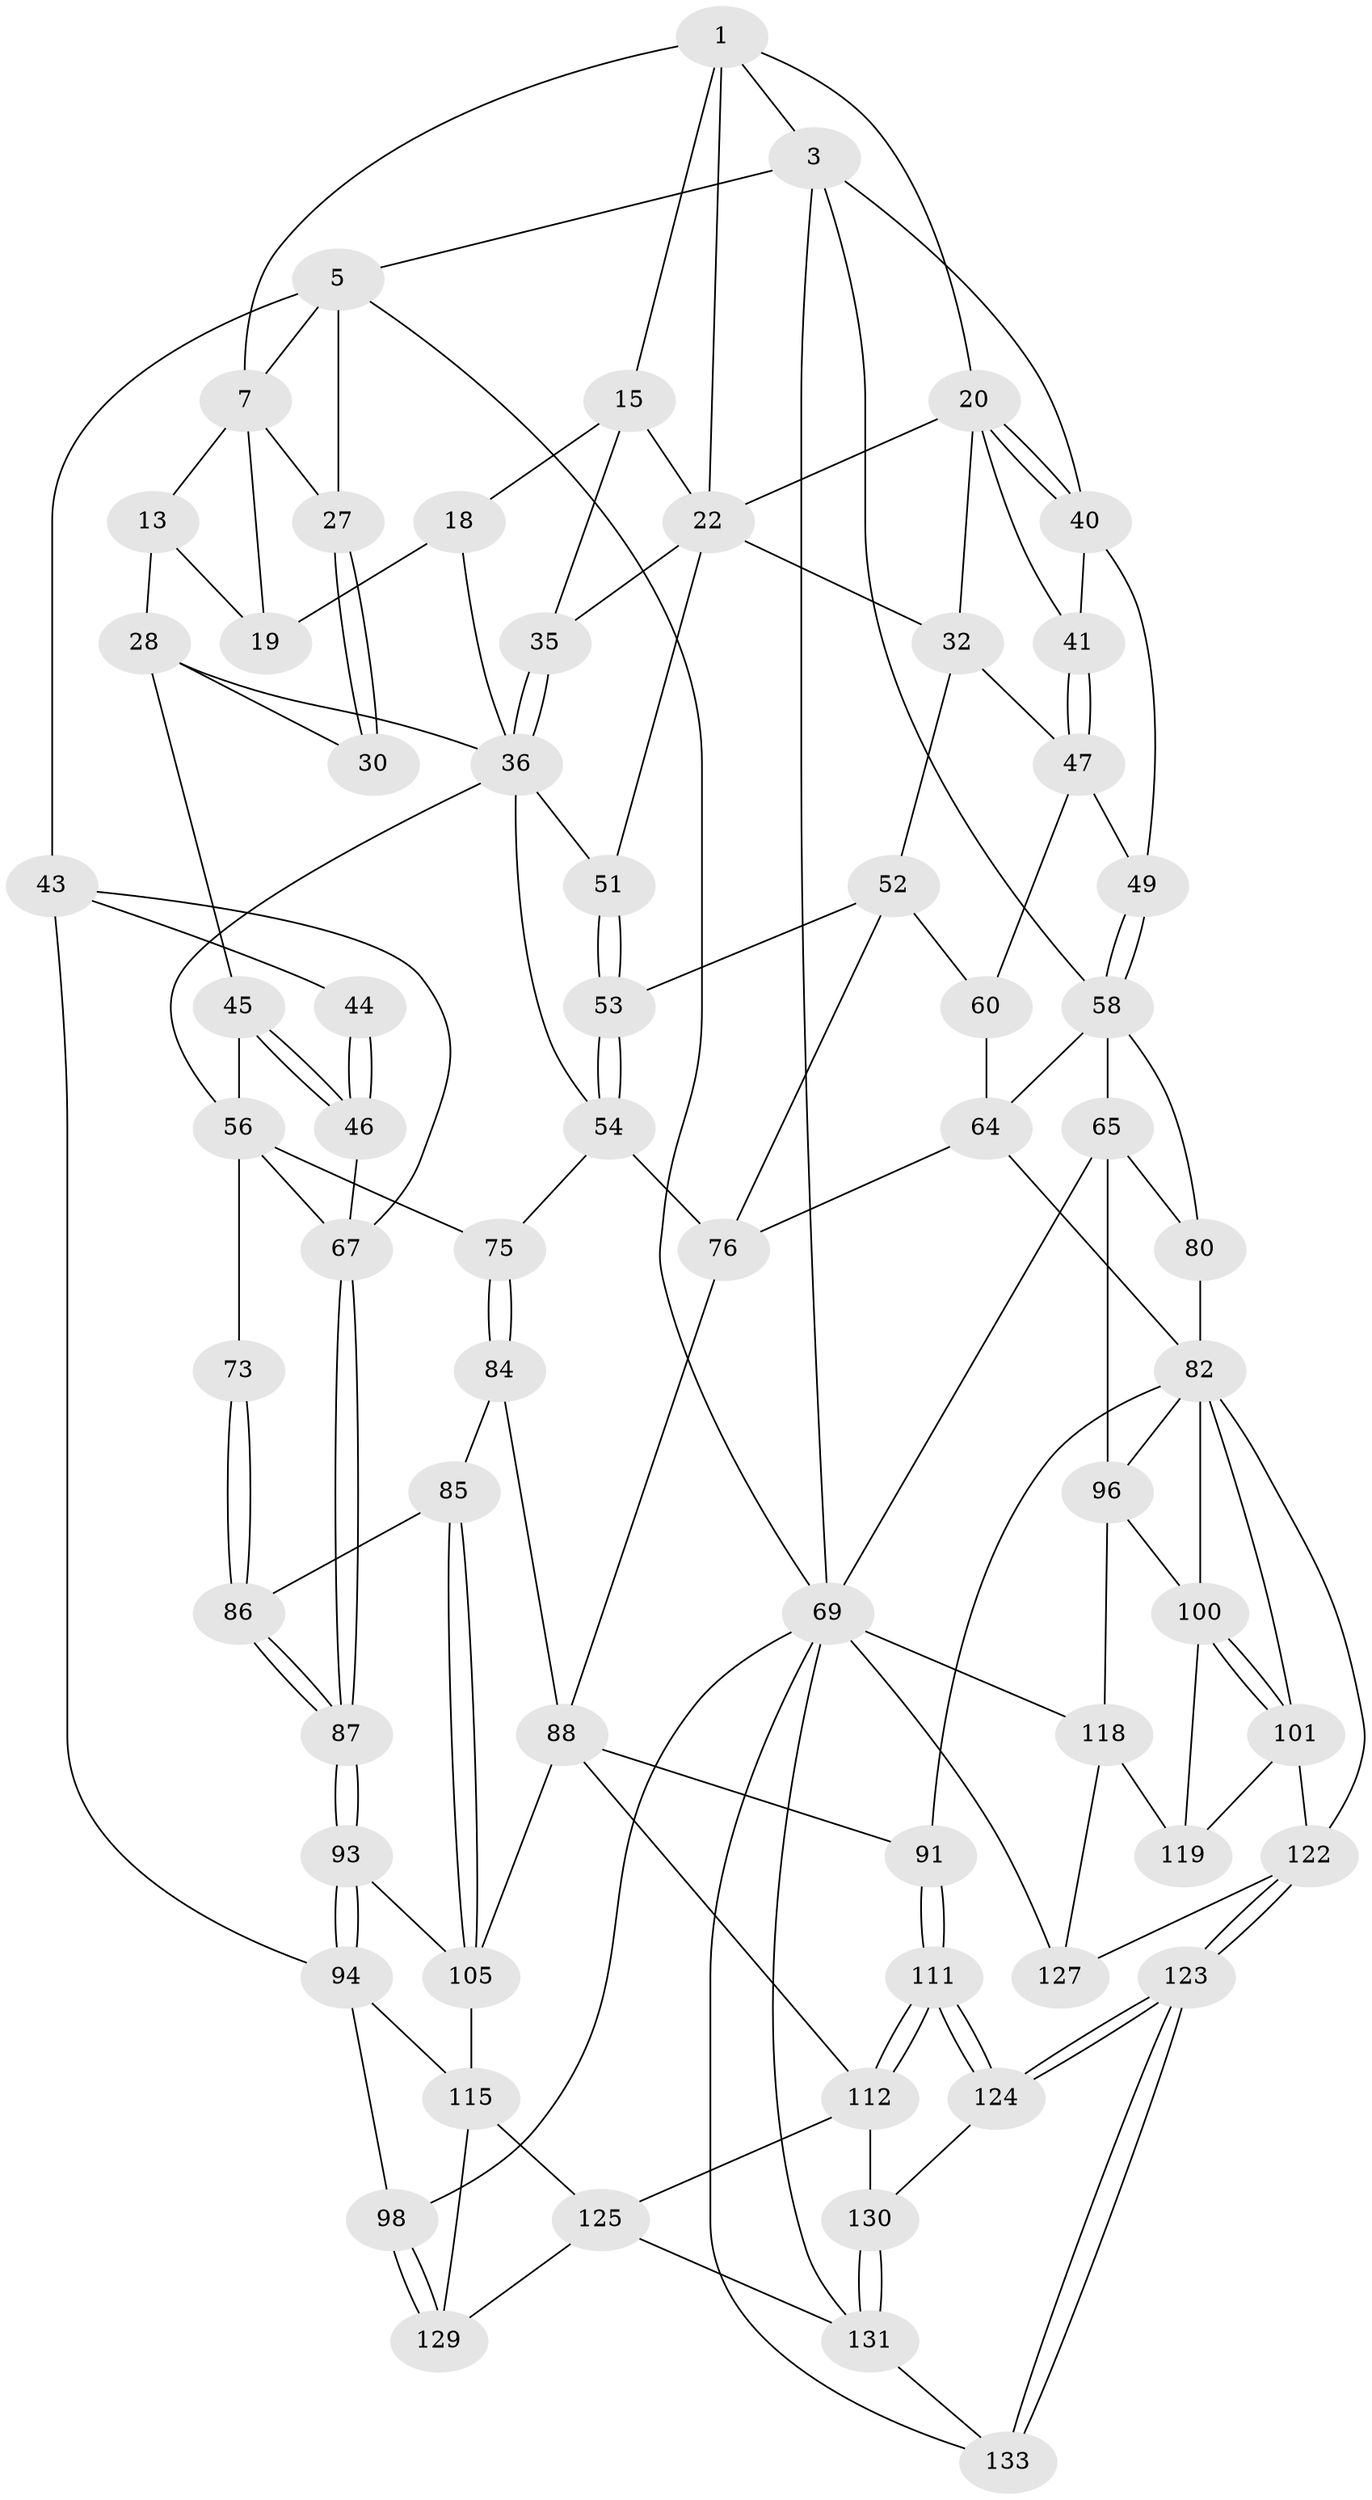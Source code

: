 // original degree distribution, {3: 0.022388059701492536, 4: 0.2537313432835821, 6: 0.2537313432835821, 5: 0.4701492537313433}
// Generated by graph-tools (version 1.1) at 2025/28/03/15/25 16:28:08]
// undirected, 67 vertices, 151 edges
graph export_dot {
graph [start="1"]
  node [color=gray90,style=filled];
  1 [pos="+0.6896489722489837+0",super="+2+10"];
  3 [pos="+1+0",super="+4"];
  5 [pos="+0+0",super="+6"];
  7 [pos="+0.019911532892452996+0",super="+14+8"];
  13 [pos="+0.16922455492054891+0.14581000054306092",super="+26"];
  15 [pos="+0.502391791149048+0.07900595461968443",super="+16"];
  18 [pos="+0.34676123588060925+0.1407395442599453",super="+34"];
  19 [pos="+0.32471926877025553+0.09549679591836684",super="+25"];
  20 [pos="+0.6962753874427965+0.14261821614069975",super="+21"];
  22 [pos="+0.6100676122492399+0.12486267814391634",super="+23"];
  27 [pos="+0.08136380380166974+0.18630628311224348"];
  28 [pos="+0.15853431300190593+0.29916430806016964",super="+29"];
  30 [pos="+0.08006343791867312+0.18877740393525425"];
  32 [pos="+0.5434739405122394+0.2869536317900956",super="+48"];
  35 [pos="+0.3461081641758991+0.2931215958008586",super="+39"];
  36 [pos="+0.3316117502123008+0.3106744000834069",super="+37"];
  40 [pos="+0.7434908437732953+0.202142608545825",super="+42"];
  41 [pos="+0.6812952345024172+0.26416556094227917"];
  43 [pos="+0+0.14212502526819204",super="+78"];
  44 [pos="+0.05980839119377606+0.19518122734439147"];
  45 [pos="+0.10278089268678142+0.36357482593303825"];
  46 [pos="+0+0.4112070342558323"];
  47 [pos="+0.6810576745157413+0.2956574274139577",super="+50"];
  49 [pos="+0.8332094481894917+0.29946560326814975"];
  51 [pos="+0.46662721995310275+0.31808191179718964"];
  52 [pos="+0.5940540474340904+0.40531177959377757",super="+61"];
  53 [pos="+0.42380717282506164+0.40929946432606623"];
  54 [pos="+0.38906790045256084+0.435035144603503",super="+74"];
  56 [pos="+0.215113310330188+0.43903511479889146",super="+57+72"];
  58 [pos="+0.8393782006476219+0.3037681167960725",super="+59+62"];
  60 [pos="+0.7273232136564931+0.35701574986275564"];
  64 [pos="+0.783867008105255+0.4650969747511267",super="+81"];
  65 [pos="+1+0.36025162689650103",super="+71"];
  67 [pos="+0.09332411492746666+0.5535404997254773",super="+68"];
  69 [pos="+1+1",super="+70+99+134"];
  73 [pos="+0.21038959618960285+0.5023891583471655"];
  75 [pos="+0.370296658899182+0.5482889030263103"];
  76 [pos="+0.6184568053195489+0.46881530025810186",super="+77"];
  80 [pos="+0.9047005366837302+0.5064070341990672"];
  82 [pos="+0.8559655238757975+0.5935891239994874",super="+97+83"];
  84 [pos="+0.37340751179431075+0.588633134579475"];
  85 [pos="+0.3430186749996145+0.597943067056967"];
  86 [pos="+0.21647540114140024+0.5876158415114083"];
  87 [pos="+0.13920418106504268+0.6272379350625514"];
  88 [pos="+0.5279778602172358+0.5360365280450438",super="+92+89"];
  91 [pos="+0.6638398943975844+0.6778870293177472"];
  93 [pos="+0.13269241008799953+0.6645889021286437"];
  94 [pos="+0.034925268927503+0.7726157298158901",super="+95"];
  96 [pos="+0.9861550461708933+0.6514483941810725",super="+103"];
  98 [pos="+0+1"];
  100 [pos="+0.8651095574953139+0.6727826906316265",super="+104"];
  101 [pos="+0.748681536663501+0.7316780862163822",super="+120"];
  105 [pos="+0.24428449644541303+0.7134587671511535",super="+106+109"];
  111 [pos="+0.5978464780580096+0.7994030795521728"];
  112 [pos="+0.47887296489227327+0.7875191373252982",super="+113"];
  115 [pos="+0.21702798741247076+0.784566238744883",super="+117+116"];
  118 [pos="+0.9706287585980521+0.8056366748144829",super="+121"];
  119 [pos="+0.8871421557776801+0.7397865155670285"];
  122 [pos="+0.6676092698052001+0.9407244239505631",super="+126"];
  123 [pos="+0.6380793539560431+0.9641094598203035"];
  124 [pos="+0.6034773728082019+0.8703097425458456"];
  125 [pos="+0.31905818320172497+0.9191978724925507",super="+128"];
  127 [pos="+0.8717999504098534+0.8973051895696923"];
  129 [pos="+0.214745048748818+0.9151013163267028"];
  130 [pos="+0.4819383704832952+0.8563757316770001"];
  131 [pos="+0.4344433138144999+1",super="+132"];
  133 [pos="+0.5860111130582387+1"];
  1 -- 3;
  1 -- 20;
  1 -- 22;
  1 -- 15;
  1 -- 7;
  3 -- 5;
  3 -- 58;
  3 -- 69;
  3 -- 40;
  5 -- 43;
  5 -- 69;
  5 -- 27;
  5 -- 7;
  7 -- 27;
  7 -- 13 [weight=2];
  7 -- 19;
  13 -- 19;
  13 -- 28;
  15 -- 22;
  15 -- 18;
  15 -- 35 [weight=2];
  18 -- 19 [weight=2];
  18 -- 36;
  20 -- 40;
  20 -- 40;
  20 -- 32;
  20 -- 41;
  20 -- 22;
  22 -- 32;
  22 -- 35;
  22 -- 51;
  27 -- 30;
  27 -- 30;
  28 -- 45;
  28 -- 30;
  28 -- 36;
  32 -- 52;
  32 -- 47;
  35 -- 36;
  35 -- 36;
  36 -- 51;
  36 -- 54;
  36 -- 56;
  40 -- 41;
  40 -- 49;
  41 -- 47;
  41 -- 47;
  43 -- 44;
  43 -- 67;
  43 -- 94;
  44 -- 46;
  44 -- 46;
  45 -- 46;
  45 -- 46;
  45 -- 56;
  46 -- 67;
  47 -- 49;
  47 -- 60;
  49 -- 58;
  49 -- 58;
  51 -- 53;
  51 -- 53;
  52 -- 53;
  52 -- 60;
  52 -- 76;
  53 -- 54;
  53 -- 54;
  54 -- 75;
  54 -- 76;
  56 -- 73 [weight=2];
  56 -- 67;
  56 -- 75;
  58 -- 65 [weight=2];
  58 -- 64;
  58 -- 80;
  60 -- 64;
  64 -- 82;
  64 -- 76;
  65 -- 80;
  65 -- 96;
  65 -- 69;
  67 -- 87;
  67 -- 87;
  69 -- 118;
  69 -- 98;
  69 -- 131;
  69 -- 133;
  69 -- 127;
  73 -- 86;
  73 -- 86;
  75 -- 84;
  75 -- 84;
  76 -- 88;
  80 -- 82;
  82 -- 96;
  82 -- 100;
  82 -- 101;
  82 -- 122;
  82 -- 91;
  84 -- 85;
  84 -- 88;
  85 -- 86;
  85 -- 105;
  85 -- 105;
  86 -- 87;
  86 -- 87;
  87 -- 93;
  87 -- 93;
  88 -- 91;
  88 -- 112 [weight=2];
  88 -- 105;
  91 -- 111;
  91 -- 111;
  93 -- 94;
  93 -- 94;
  93 -- 105;
  94 -- 98;
  94 -- 115;
  96 -- 118;
  96 -- 100;
  98 -- 129;
  98 -- 129;
  100 -- 101;
  100 -- 101;
  100 -- 119;
  101 -- 122;
  101 -- 119;
  105 -- 115 [weight=2];
  111 -- 112;
  111 -- 112;
  111 -- 124;
  111 -- 124;
  112 -- 130;
  112 -- 125;
  115 -- 125;
  115 -- 129;
  118 -- 127;
  118 -- 119;
  122 -- 123;
  122 -- 123;
  122 -- 127;
  123 -- 124;
  123 -- 124;
  123 -- 133;
  123 -- 133;
  124 -- 130;
  125 -- 129;
  125 -- 131;
  130 -- 131;
  130 -- 131;
  131 -- 133;
}
